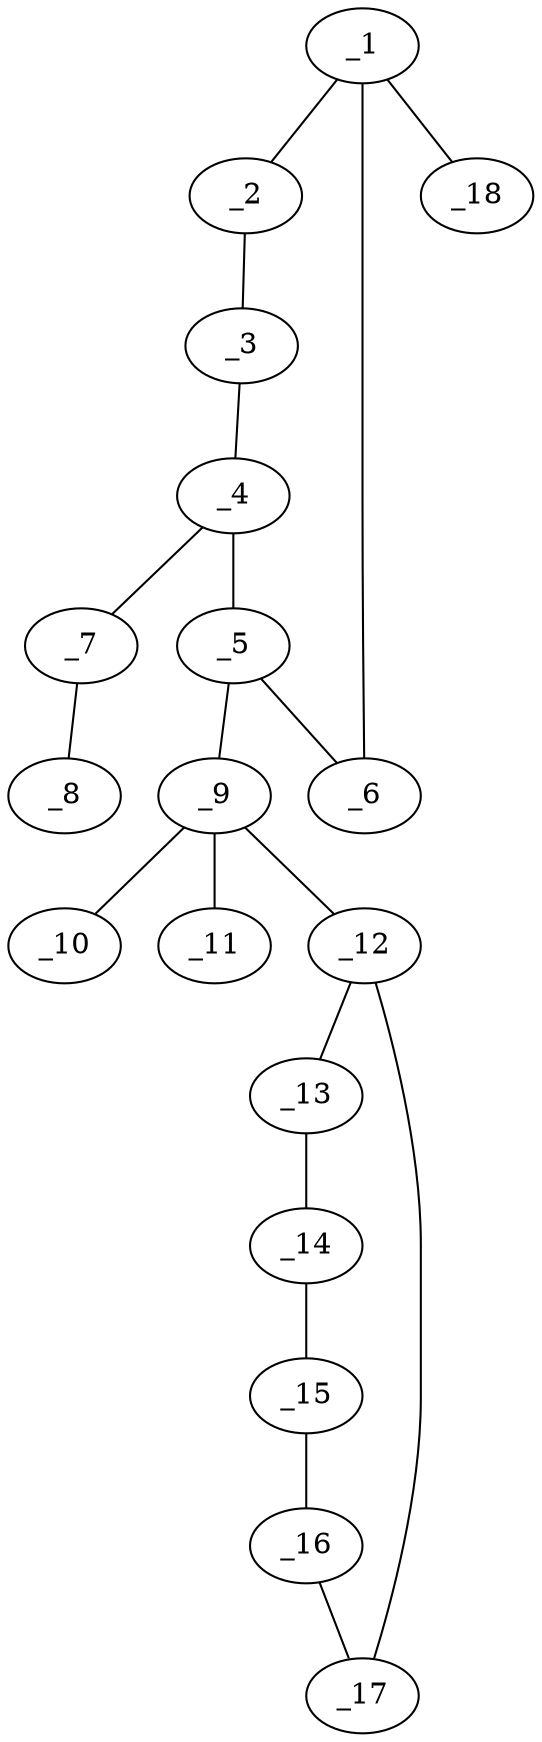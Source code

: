 graph molid671283 {
	_1	 [charge=0,
		chem=1,
		symbol="C  ",
		x="5.4641",
		y="-2.5"];
	_2	 [charge=0,
		chem=1,
		symbol="C  ",
		x="4.5981",
		y="-3"];
	_1 -- _2	 [valence=1];
	_6	 [charge=0,
		chem=1,
		symbol="C  ",
		x="5.4641",
		y="-1.5"];
	_1 -- _6	 [valence=2];
	_18	 [charge=0,
		chem=7,
		symbol="Cl ",
		x="6.3301",
		y="-3"];
	_1 -- _18	 [valence=1];
	_3	 [charge=0,
		chem=1,
		symbol="C  ",
		x="3.732",
		y="-2.5"];
	_2 -- _3	 [valence=2];
	_4	 [charge=0,
		chem=1,
		symbol="C  ",
		x="3.7321",
		y="-1.5"];
	_3 -- _4	 [valence=1];
	_5	 [charge=0,
		chem=1,
		symbol="C  ",
		x="4.5981",
		y="-1"];
	_4 -- _5	 [valence=2];
	_7	 [charge=0,
		chem=4,
		symbol="N  ",
		x="2.866",
		y="-1"];
	_4 -- _7	 [valence=1];
	_5 -- _6	 [valence=1];
	_9	 [charge=0,
		chem=5,
		symbol="S  ",
		x="4.5981",
		y=0];
	_5 -- _9	 [valence=1];
	_8	 [charge=0,
		chem=1,
		symbol="C  ",
		x=2,
		y="-1.5"];
	_7 -- _8	 [valence=1];
	_10	 [charge=0,
		chem=2,
		symbol="O  ",
		x="5.5981",
		y=0];
	_9 -- _10	 [valence=2];
	_11	 [charge=0,
		chem=2,
		symbol="O  ",
		x="3.5981",
		y=0];
	_9 -- _11	 [valence=2];
	_12	 [charge=0,
		chem=1,
		symbol="C  ",
		x="4.5981",
		y=1];
	_9 -- _12	 [valence=1];
	_13	 [charge=0,
		chem=1,
		symbol="C  ",
		x="3.7321",
		y="1.5"];
	_12 -- _13	 [valence=1];
	_17	 [charge=0,
		chem=1,
		symbol="C  ",
		x="5.4641",
		y="1.5"];
	_12 -- _17	 [valence=2];
	_14	 [charge=0,
		chem=1,
		symbol="C  ",
		x="3.7321",
		y="2.5"];
	_13 -- _14	 [valence=2];
	_15	 [charge=0,
		chem=1,
		symbol="C  ",
		x="4.5981",
		y=3];
	_14 -- _15	 [valence=1];
	_16	 [charge=0,
		chem=1,
		symbol="C  ",
		x="5.4641",
		y="2.5"];
	_15 -- _16	 [valence=2];
	_16 -- _17	 [valence=1];
}
